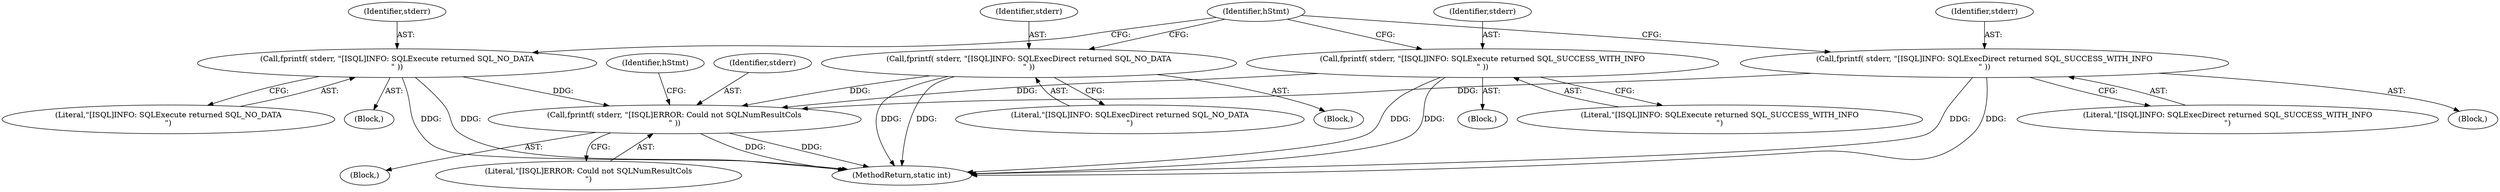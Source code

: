 digraph "0_unixODBC_45ef78e037f578b15fc58938a3a3251655e71d6f#diff-d52750c7ba4e594410438569d8e2963aL24_1@API" {
"1000288" [label="(Call,fprintf( stderr, \"[ISQL]ERROR: Could not SQLNumResultCols\n\" ))"];
"1000163" [label="(Call,fprintf( stderr, \"[ISQL]INFO: SQLExecDirect returned SQL_NO_DATA\n\" ))"];
"1000234" [label="(Call,fprintf( stderr, \"[ISQL]INFO: SQLExecute returned SQL_NO_DATA\n\" ))"];
"1000178" [label="(Call,fprintf( stderr, \"[ISQL]INFO: SQLExecDirect returned SQL_SUCCESS_WITH_INFO\n\" ))"];
"1000249" [label="(Call,fprintf( stderr, \"[ISQL]INFO: SQLExecute returned SQL_SUCCESS_WITH_INFO\n\" ))"];
"1000165" [label="(Literal,\"[ISQL]INFO: SQLExecDirect returned SQL_NO_DATA\n\")"];
"1000281" [label="(Block,)"];
"1000292" [label="(Identifier,hStmt)"];
"1000288" [label="(Call,fprintf( stderr, \"[ISQL]ERROR: Could not SQLNumResultCols\n\" ))"];
"1000164" [label="(Identifier,stderr)"];
"1000242" [label="(Block,)"];
"1000251" [label="(Literal,\"[ISQL]INFO: SQLExecute returned SQL_SUCCESS_WITH_INFO\n\")"];
"1000235" [label="(Identifier,stderr)"];
"1000179" [label="(Identifier,stderr)"];
"1000180" [label="(Literal,\"[ISQL]INFO: SQLExecDirect returned SQL_SUCCESS_WITH_INFO\n\")"];
"1000233" [label="(Block,)"];
"1000249" [label="(Call,fprintf( stderr, \"[ISQL]INFO: SQLExecute returned SQL_SUCCESS_WITH_INFO\n\" ))"];
"1000171" [label="(Block,)"];
"1000178" [label="(Call,fprintf( stderr, \"[ISQL]INFO: SQLExecDirect returned SQL_SUCCESS_WITH_INFO\n\" ))"];
"1000236" [label="(Literal,\"[ISQL]INFO: SQLExecute returned SQL_NO_DATA\n\")"];
"1000289" [label="(Identifier,stderr)"];
"1000162" [label="(Block,)"];
"1000359" [label="(MethodReturn,static int)"];
"1000234" [label="(Call,fprintf( stderr, \"[ISQL]INFO: SQLExecute returned SQL_NO_DATA\n\" ))"];
"1000277" [label="(Identifier,hStmt)"];
"1000250" [label="(Identifier,stderr)"];
"1000290" [label="(Literal,\"[ISQL]ERROR: Could not SQLNumResultCols\n\")"];
"1000163" [label="(Call,fprintf( stderr, \"[ISQL]INFO: SQLExecDirect returned SQL_NO_DATA\n\" ))"];
"1000288" -> "1000281"  [label="AST: "];
"1000288" -> "1000290"  [label="CFG: "];
"1000289" -> "1000288"  [label="AST: "];
"1000290" -> "1000288"  [label="AST: "];
"1000292" -> "1000288"  [label="CFG: "];
"1000288" -> "1000359"  [label="DDG: "];
"1000288" -> "1000359"  [label="DDG: "];
"1000163" -> "1000288"  [label="DDG: "];
"1000234" -> "1000288"  [label="DDG: "];
"1000178" -> "1000288"  [label="DDG: "];
"1000249" -> "1000288"  [label="DDG: "];
"1000163" -> "1000162"  [label="AST: "];
"1000163" -> "1000165"  [label="CFG: "];
"1000164" -> "1000163"  [label="AST: "];
"1000165" -> "1000163"  [label="AST: "];
"1000277" -> "1000163"  [label="CFG: "];
"1000163" -> "1000359"  [label="DDG: "];
"1000163" -> "1000359"  [label="DDG: "];
"1000234" -> "1000233"  [label="AST: "];
"1000234" -> "1000236"  [label="CFG: "];
"1000235" -> "1000234"  [label="AST: "];
"1000236" -> "1000234"  [label="AST: "];
"1000277" -> "1000234"  [label="CFG: "];
"1000234" -> "1000359"  [label="DDG: "];
"1000234" -> "1000359"  [label="DDG: "];
"1000178" -> "1000171"  [label="AST: "];
"1000178" -> "1000180"  [label="CFG: "];
"1000179" -> "1000178"  [label="AST: "];
"1000180" -> "1000178"  [label="AST: "];
"1000277" -> "1000178"  [label="CFG: "];
"1000178" -> "1000359"  [label="DDG: "];
"1000178" -> "1000359"  [label="DDG: "];
"1000249" -> "1000242"  [label="AST: "];
"1000249" -> "1000251"  [label="CFG: "];
"1000250" -> "1000249"  [label="AST: "];
"1000251" -> "1000249"  [label="AST: "];
"1000277" -> "1000249"  [label="CFG: "];
"1000249" -> "1000359"  [label="DDG: "];
"1000249" -> "1000359"  [label="DDG: "];
}
